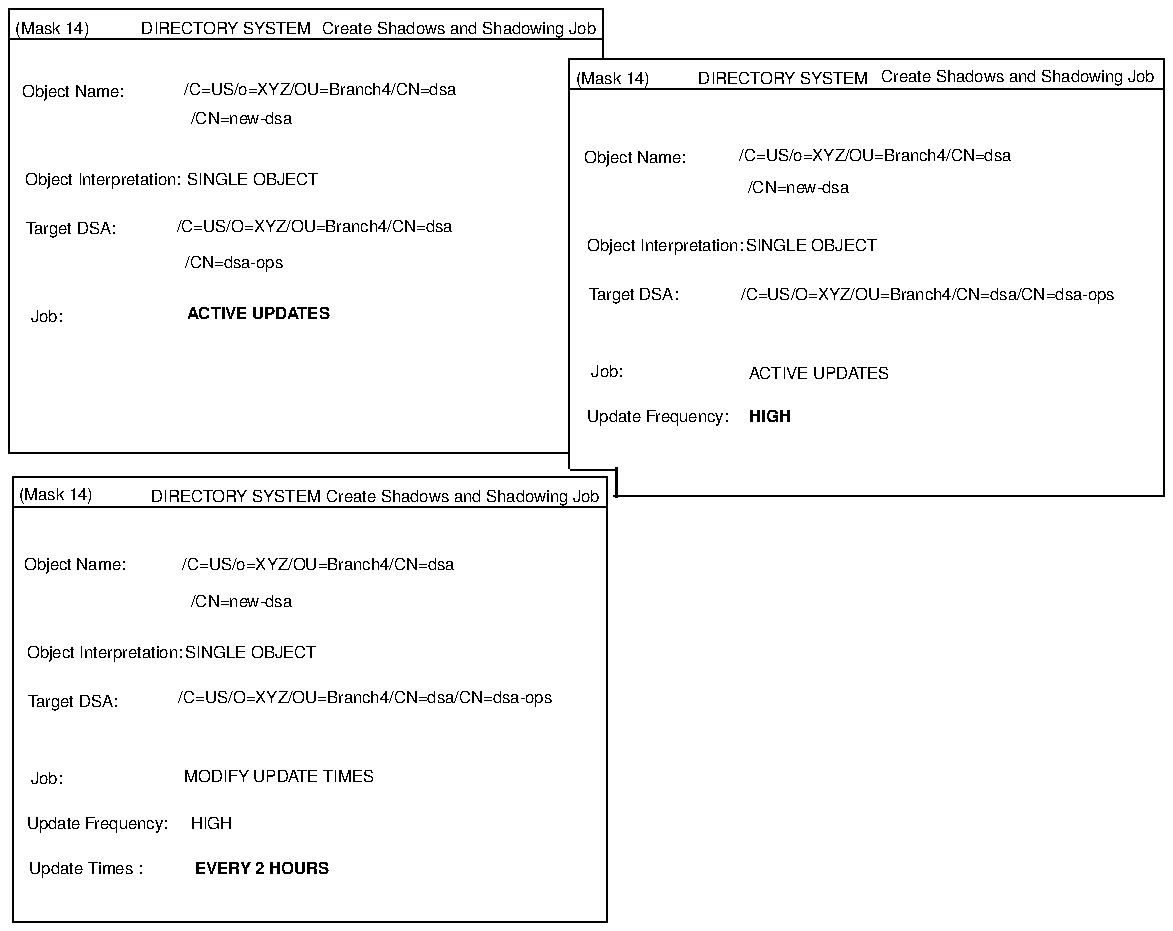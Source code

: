 ...\" @OSF_COPYRIGHT@
...\" COPYRIGHT NOTICE
...\" Copyright (c) 1990, 1991, 1992, 1993, 1994 Open Software Foundation, Inc.
...\" ALL RIGHTS RESERVED (DCE).  See the file named COPYRIGHT.DCE for
...\" the full copyright text.
...\" 
...\" HISTORY
...\" $Log: fig22.createshadows2.pic,v $
...\" Revision 1.1.2.1  1994/08/04  21:02:49  hal
...\" 	Create DCE GDS Admin Gd & Ref from GDS parts of Adm Gd & Cmd Ref; fix log
...\" 	[1994/08/04  20:38:37  hal]
...\"
...\" 	Create DCE GDS Admin Gd & Ref from GDS parts of Adm Gd & Cmd Ref; fix log leaders if needed
...\"
...\" 	Creating GDS Admin Gd & Ref from Admin book.extended, Cmd Ref
...\"
...\" Revision 1.1.4.3  1994/06/13  18:00:28  devobj
...\" 	cr10872 - fix copyright
...\" 	[1994/06/13  17:59:17  devobj]
...\" 
...\" Revision 1.1.4.2  1993/08/12  17:22:07  buckler
...\" 	{edit, R1.0.2}
...\" 	Prentice-Hall editorial changes.
...\" 	[1993/08/12  17:07:44  buckler]
...\" 
...\" Revision 1.1.2.3  1993/02/23  00:14:53  rnollman
...\" 	final changes for final draft
...\" 	[1993/02/23  00:14:29  rnollman]
...\" 
...\" Revision 1.1.2.2  1993/02/20  16:03:30  rnollman
...\" 	fixed for final draft
...\" 	[1993/02/20  16:03:05  rnollman]
...\" 
...\" $EndLog$
.PS
scale = 106.667
line   from 2, 0 \
	to 319, 0 
"\fH\s6ACTIVE UPDATES\s0\fP"  at 432, 293
"\f(HB\s6ACTIVE UPDATES\s0\fP"  at 133, 325
"\f(HB\s6\s0\fP"  at 148, 323
"\fH\s6/C=US/o=XYZ/OU=Branch4/CN=dsa\s0\fP"  at 462, 409
"\fH\s6/CN=new-dsa\s0\fP"  at 421, 392
"\fH\s6SINGLE OBJECT\s0\fP"  at 428, 361
"\f(HB\s6EVERY 2 HOURS\s0\fP"  at 135, 29
"\fH\s6SINGLE OBJECT\s0\fP"  at 130, 396
line   from 323, 227 \
	to 616, 227 
"\fH\s6Object Name:\s0\fP"  at 34, 443
"\fH\s6Object Interpretation:\s0\fP"  at 50, 396
"\fH\s6Target DSA:\s0\fP"  at 33, 370
"\fH\s6Target DSA:\s0\fP"  at 33, 370
"\fH\s6Object Interpretation:\s0\fP"  at 50, 396
"\fH\s6Object Name:\s0\fP"  at 34, 443
line   from 616, 460 \
	to 616, 228 
line   from 300, 241 \
	to 324, 241 
line   from 299, 460 \
	to 299, 242 
line   from 2, 221 \
	to 319, 221 
"\fH\s6(Mask 14)\s0\fP"  at 322, 450
line   from 300, 460 \
	to 616, 460 
line   from 299, 444 \
	to 616, 444 
line   from 299, 444 \
	to 616, 444 
line   from 616, 460 \
	to 616, 438 
line   from 300, 460 \
	to 616, 460 
"\fH\s6(Mask 14)\s0\fP"  at 322, 450
line   from 0, 487 \
	to 0, 250 
line   from 0, 250 \
	to 261, 250 
line   from 0, 487 \
	to 0, 250 
line   from 319, 217 \
	to 319, 0 
"\fH\s6\s0\fP"  at 277, 48
"\fH\s6\s0\fP"  at 277, 48
"\fH\s6\s0\fP"  at 277, 48
"\fH\s6\s0\fP"  at 277, 48
line   from 2, 221 \
	to 261, 221 
line   from 3, 237 \
	to 261, 237 
line   from 2, 237 \
	to 2, 0 
line   from 2, 0 \
	to 319, 0 
line   from 319, 237 \
	to 319, 0 
line   from 2, 237 \
	to 2, 0 
line   from 3, 237 \
	to 319, 237 
line   from 2, 221 \
	to 319, 221 
line   from 2, 237 \
	to 2, 0 
line   from 319, 237 \
	to 319, 0 
line   from 2, 0 \
	to 319, 0 
line   from 2, 0 \
	to 319, 0 
line   from 2, 237 \
	to 2, 0 
line   from 2, 221 \
	to 319, 221 
line   from 3, 237 \
	to 319, 237 
line   from 3, 237 \
	to 319, 237 
.ps 20
line   from 324, 242 \
	to 324, 227 
.ps 10
"\fH\s6(Mask 14)\s0\fP"  at 23, 477
line   from 1, 487 \
	to 317, 487 
line   from 317, 487 \
	to 317, 465 
line   from 0, 471 \
	to 317, 471 
line   from 0, 471 \
	to 317, 471 
line   from 1, 487 \
	to 317, 487 
"\fH\s6(Mask 14)\s0\fP"  at 23, 477
line   from 0, 250 \
	to 299, 250 
line   from 317, 487 \
	to 317, 460 
"\fH\s6(Mask 14)\s0\fP"  at 25, 228
"\f(HB\s6HIGH\s0\fP"  at 406, 270
"\fH\s6Update Frequency:\s0\fP"  at 346, 270
"\fH\s6Object Name:\s0\fP"  at 334, 408
"\fH\s6Object Interpretation:\s0\fP"  at 350, 361
"\fH\s6Target DSA:\s0\fP"  at 333, 335
"\fH\s6Target DSA:\s0\fP"  at 333, 335
"\fH\s6Object Interpretation:\s0\fP"  at 350, 361
"\fH\s6Object Name:\s0\fP"  at 334, 408
"\fH\s6Object Name:\s0\fP"  at 35, 191
"\fH\s6Object Interpretation:\s0\fP"  at 51, 144
"\fH\s6Target DSA:\s0\fP"  at 34, 118
"\fH\s6Target DSA:\s0\fP"  at 34, 118
"\fH\s6Object Interpretation:\s0\fP"  at 51, 144
"\fH\s6Object Name:\s0\fP"  at 35, 191
"\fH\s6Job:\s0\fP"  at 20, 77
"\fH\s6Update Frequency:\s0\fP"  at 47, 53
"\fH\s6Update Times :\s0\fP"  at 41, 29
"\fH\s6MODIFY UPDATE TIMES\s0\fP"  at 144, 78
"\fH\s6HIGH\s0\fP"  at 108, 53
"\fH\s6/C=US/o=XYZ/OU=Branch4/CN=dsa\s0\fP"  at 166, 444
"\fH\s6/CN=new-dsa\s0\fP"  at 124, 429
"\fH\s6/C=US/O=XYZ/OU=Branch4/CN=dsa\s0\fP"  at 163, 371
"\fH\s6/CN=dsa-ops\s0\fP"  at 120, 352
"\fH\s6Job:\s0\fP"  at 319, 294
"\fH\s6/C=US/O=XYZ/OU=Branch4/CN=dsa/CN=dsa-ops\s0\fP"  at 490, 335
"\fH\s6Job:\s0\fP"  at 20, 323
"\fH\s6/C=US/O=XYZ/OU=Branch4/CN=dsa/CN=dsa-ops\s0\fP"  at 190, 120
"\fH\s6SINGLE OBJECT\s0\fP"  at 129, 144
"\fH\s6/C=US/o=XYZ/OU=Branch4/CN=dsa\s0\fP"  at 165, 191
"\fH\s6/CN=new-dsa\s0\fP"  at 124, 171
"\fH\s6Create Shadows and Shadowing Job\s0\fP"  at 240, 477
"\fH\s6DIRECTORY SYSTEM\s0\fP"  at 116, 477
"\fH\s6Create Shadows and Shadowing Job\s0\fP"  at 538, 451
"\fH\s6Create Shadows and Shadowing Job\s0\fP"  at 242, 227
"\fH\s6DIRECTORY SYSTEM\s0\fP"  at 121, 227
"\fH\s6DIRECTORY SYSTEM\s0\fP"  at 413, 450
.PE
